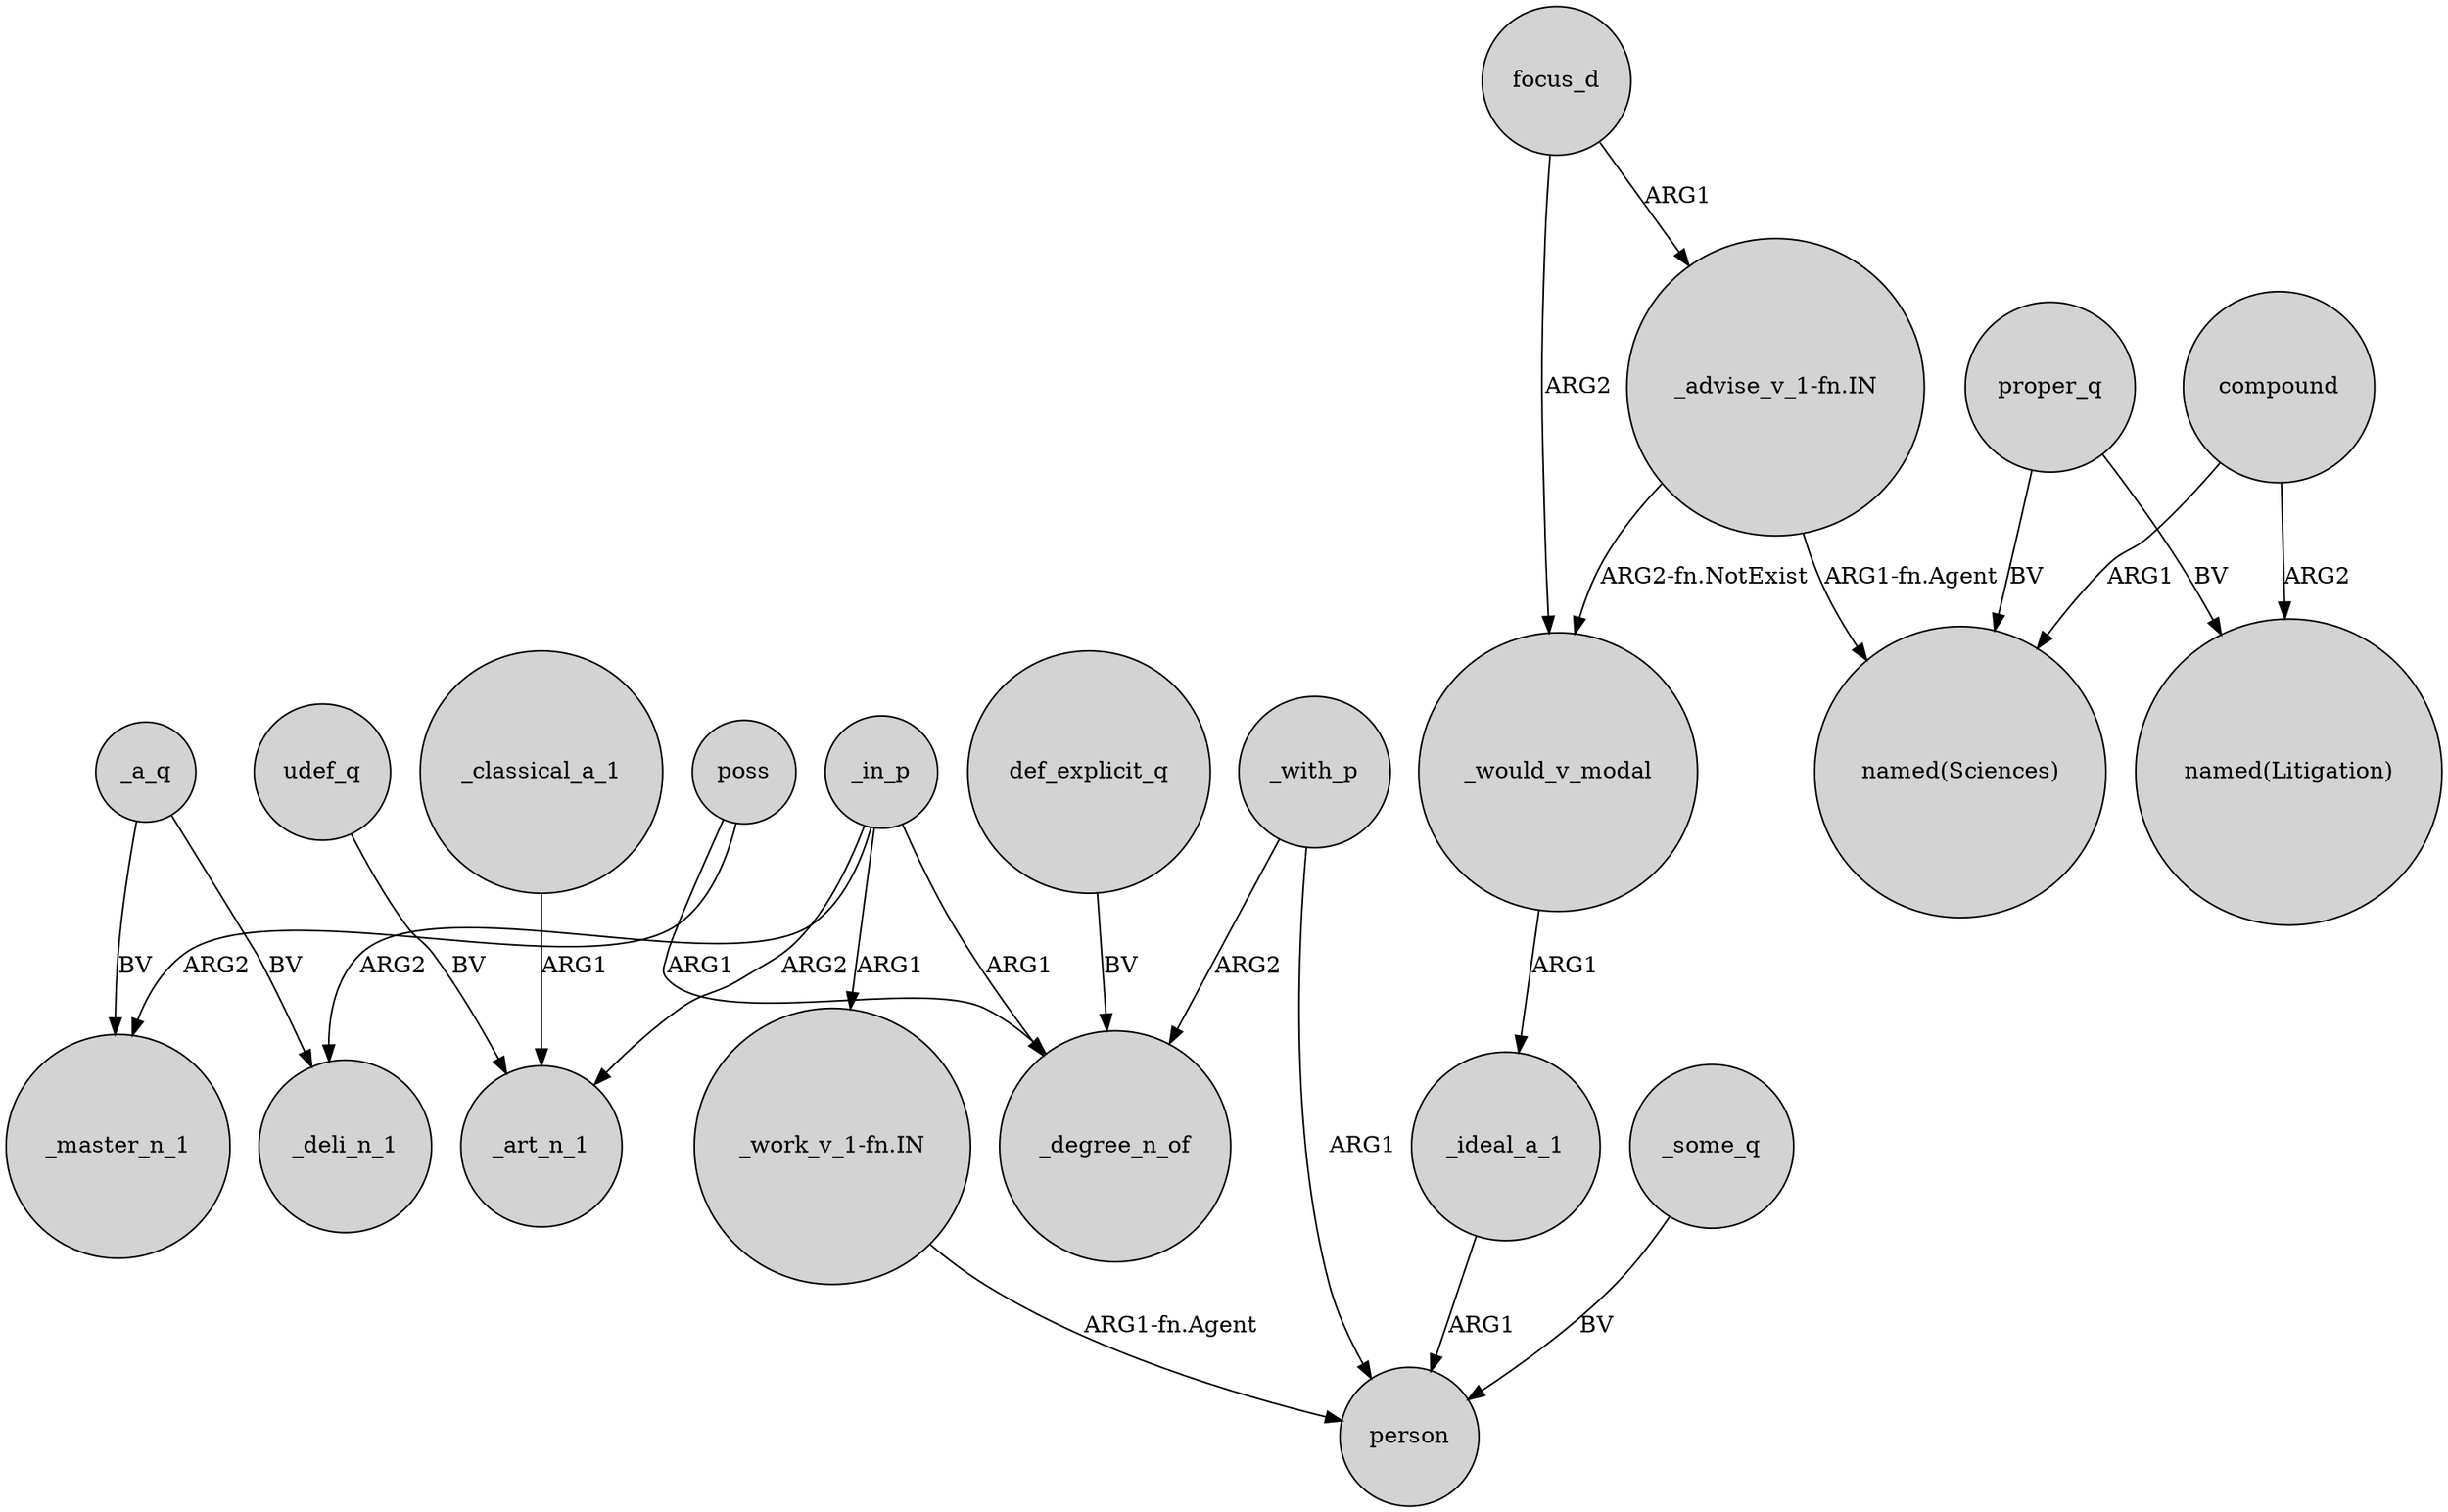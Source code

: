 digraph {
	node [shape=circle style=filled]
	poss -> _master_n_1 [label=ARG2]
	focus_d -> _would_v_modal [label=ARG2]
	_classical_a_1 -> _art_n_1 [label=ARG1]
	_in_p -> _art_n_1 [label=ARG2]
	udef_q -> _art_n_1 [label=BV]
	_ideal_a_1 -> person [label=ARG1]
	focus_d -> "_advise_v_1-fn.IN" [label=ARG1]
	proper_q -> "named(Sciences)" [label=BV]
	compound -> "named(Sciences)" [label=ARG1]
	def_explicit_q -> _degree_n_of [label=BV]
	_with_p -> _degree_n_of [label=ARG2]
	"_advise_v_1-fn.IN" -> _would_v_modal [label="ARG2-fn.NotExist"]
	_with_p -> person [label=ARG1]
	"_work_v_1-fn.IN" -> person [label="ARG1-fn.Agent"]
	_some_q -> person [label=BV]
	compound -> "named(Litigation)" [label=ARG2]
	_a_q -> _deli_n_1 [label=BV]
	poss -> _degree_n_of [label=ARG1]
	proper_q -> "named(Litigation)" [label=BV]
	_in_p -> "_work_v_1-fn.IN" [label=ARG1]
	_would_v_modal -> _ideal_a_1 [label=ARG1]
	_a_q -> _master_n_1 [label=BV]
	"_advise_v_1-fn.IN" -> "named(Sciences)" [label="ARG1-fn.Agent"]
	_in_p -> _deli_n_1 [label=ARG2]
	_in_p -> _degree_n_of [label=ARG1]
}
